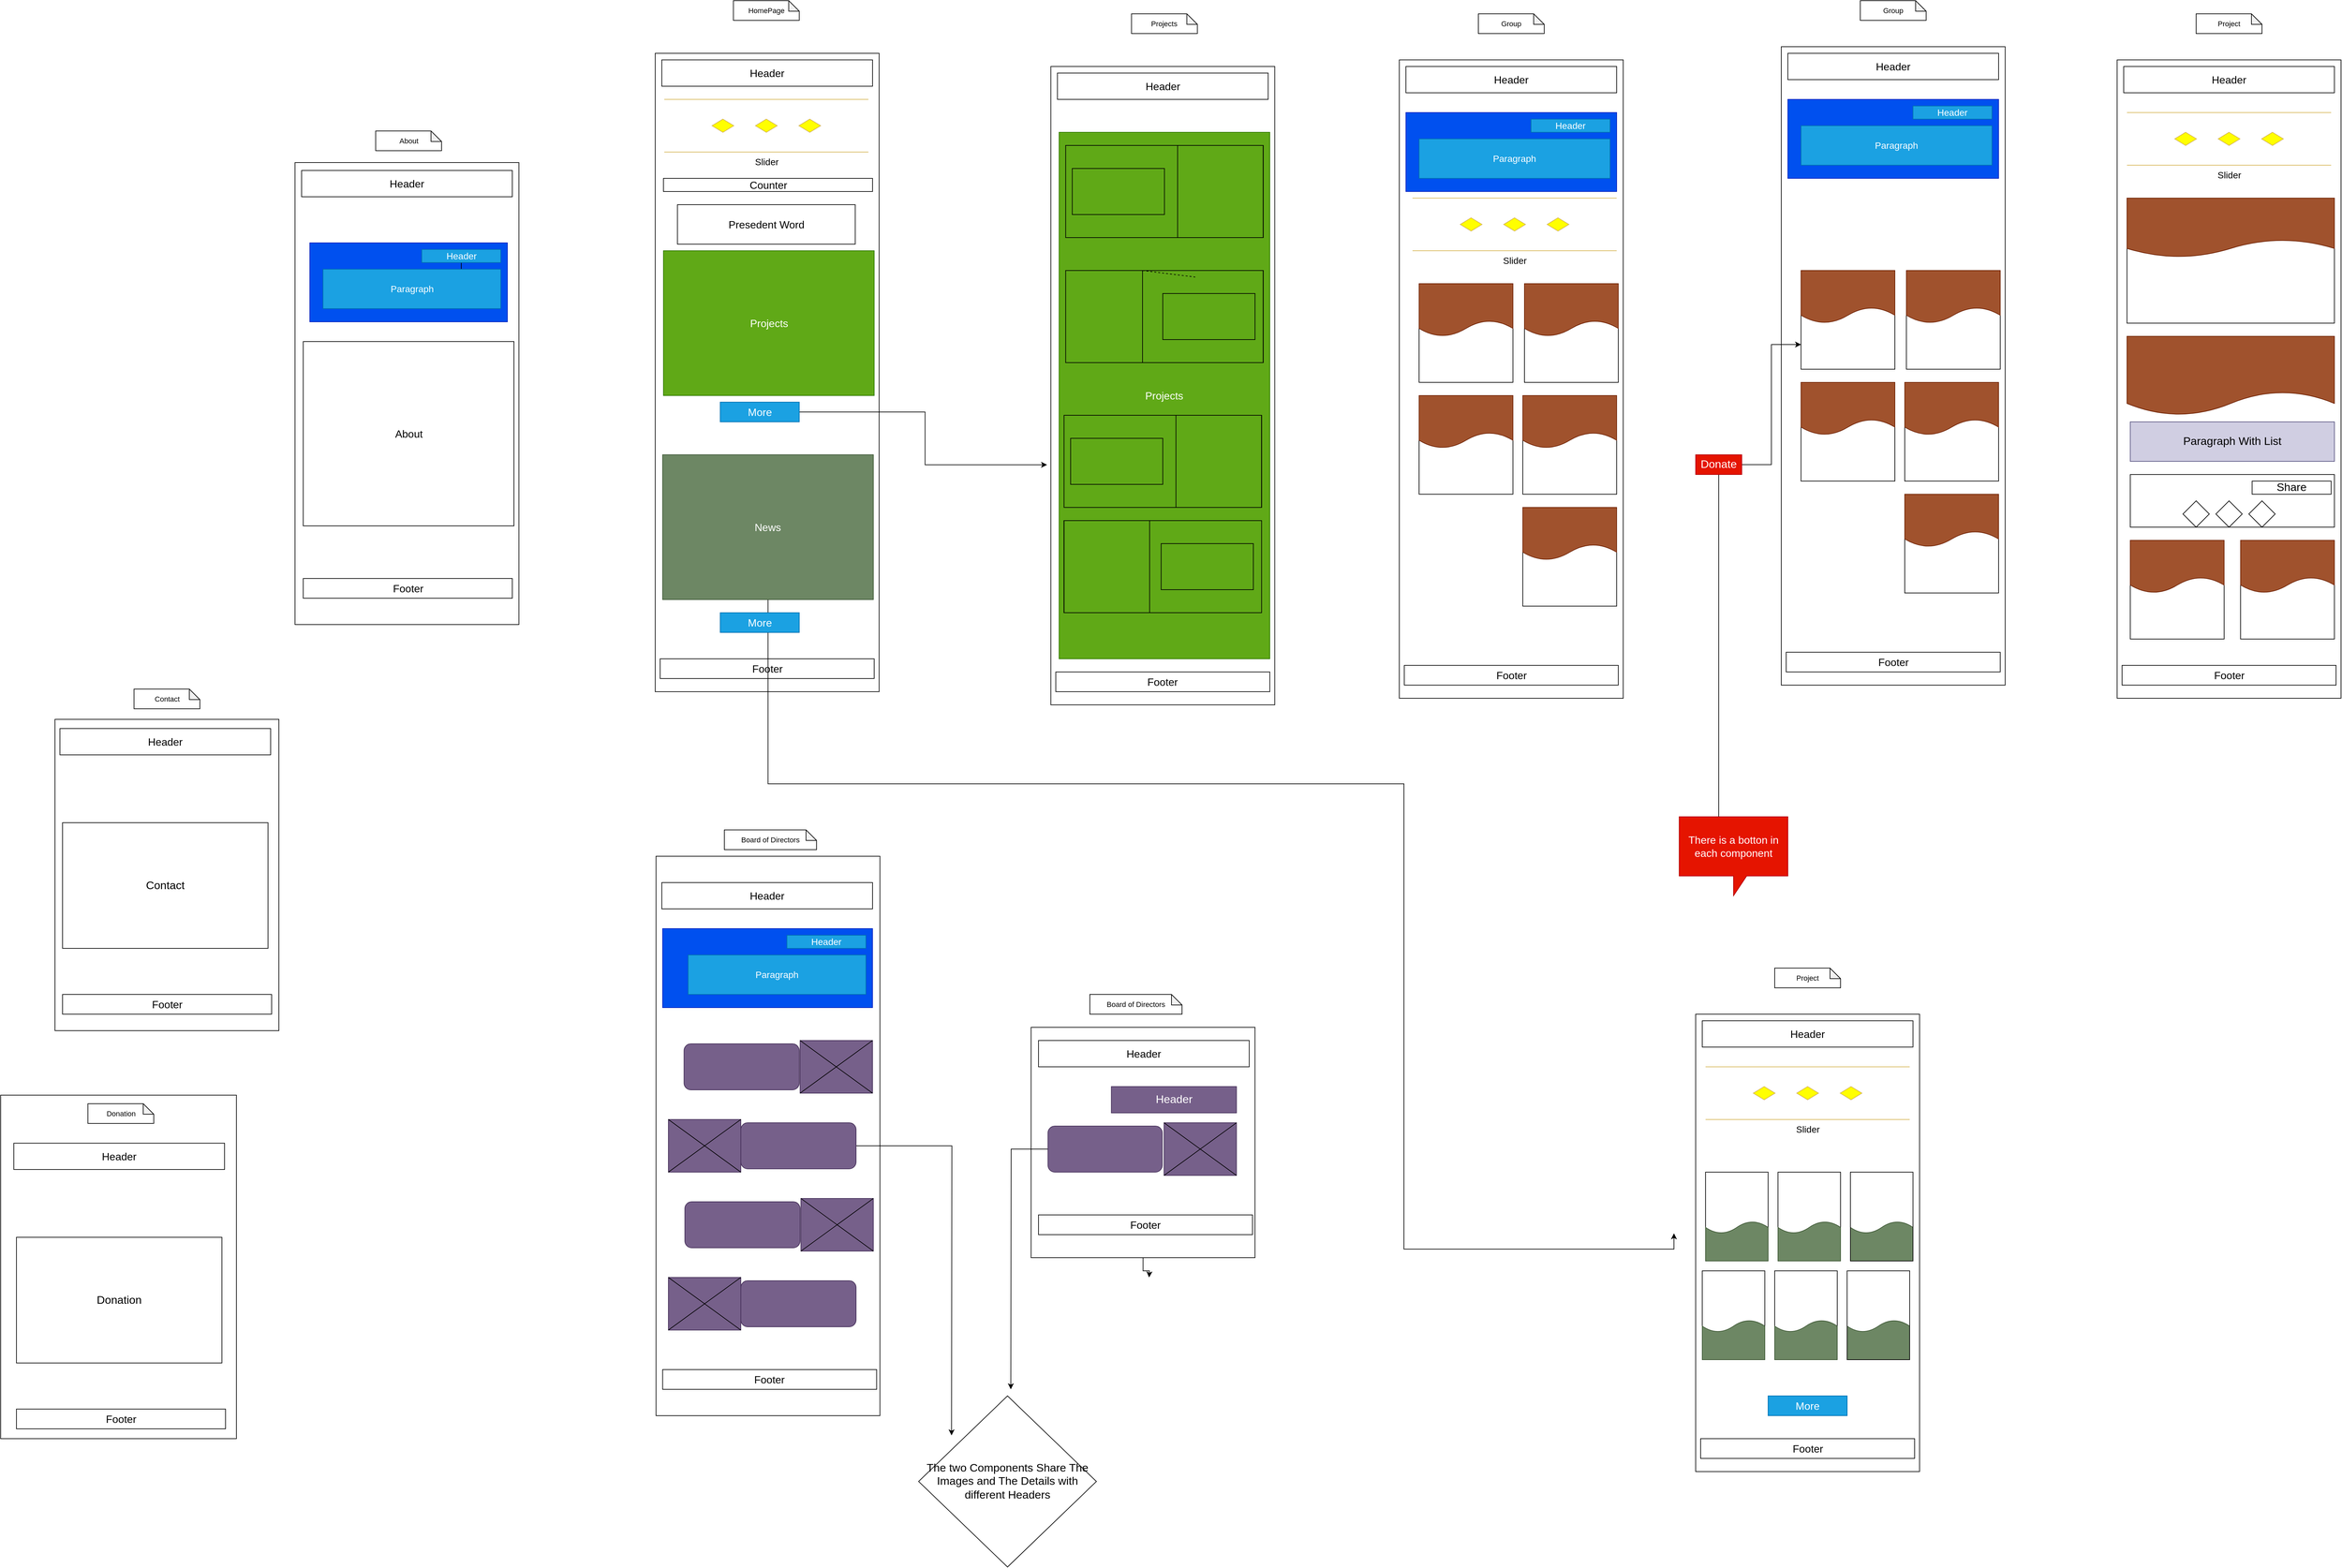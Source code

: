 <mxfile version="20.2.2" type="github">
  <diagram id="3tNO3jkayJGjovwc4Qjn" name="Page-1">
    <mxGraphModel dx="3930" dy="2700" grid="0" gridSize="10" guides="1" tooltips="1" connect="1" arrows="1" fold="1" page="1" pageScale="1" pageWidth="3300" pageHeight="4681" background="none" math="0" shadow="0">
      <root>
        <mxCell id="0" />
        <mxCell id="1" parent="0" />
        <mxCell id="f2MKxU73Fepq0yuGilzE-7" value="" style="rounded=0;whiteSpace=wrap;html=1;fontSize=16;fillColor=none;" vertex="1" parent="1">
          <mxGeometry x="2060" y="460" width="340" height="970" as="geometry" />
        </mxCell>
        <mxCell id="f2MKxU73Fepq0yuGilzE-9" value="Header" style="rounded=0;whiteSpace=wrap;html=1;fontSize=16;fillColor=none;" vertex="1" parent="1">
          <mxGeometry x="2070" y="470" width="320" height="40" as="geometry" />
        </mxCell>
        <mxCell id="f2MKxU73Fepq0yuGilzE-10" value="Footer" style="rounded=0;whiteSpace=wrap;html=1;fontSize=16;fillColor=none;" vertex="1" parent="1">
          <mxGeometry x="2067.5" y="1380" width="325" height="30" as="geometry" />
        </mxCell>
        <mxCell id="f2MKxU73Fepq0yuGilzE-35" value="Counter" style="rounded=0;whiteSpace=wrap;html=1;fontSize=16;fillColor=none;" vertex="1" parent="1">
          <mxGeometry x="2072.5" y="650" width="317.5" height="20" as="geometry" />
        </mxCell>
        <mxCell id="f2MKxU73Fepq0yuGilzE-37" value="Presedent Word" style="rounded=0;whiteSpace=wrap;html=1;fontSize=16;fillColor=none;" vertex="1" parent="1">
          <mxGeometry x="2093.75" y="690" width="270" height="60" as="geometry" />
        </mxCell>
        <mxCell id="f2MKxU73Fepq0yuGilzE-38" value="Projects" style="rounded=0;whiteSpace=wrap;html=1;fontSize=16;fillColor=#60a917;fontColor=#ffffff;strokeColor=#2D7600;" vertex="1" parent="1">
          <mxGeometry x="2072.5" y="760" width="320" height="220" as="geometry" />
        </mxCell>
        <mxCell id="f2MKxU73Fepq0yuGilzE-330" style="edgeStyle=orthogonalEdgeStyle;rounded=0;orthogonalLoop=1;jettySize=auto;html=1;fontSize=17;" edge="1" parent="1" source="f2MKxU73Fepq0yuGilzE-39">
          <mxGeometry relative="1" as="geometry">
            <mxPoint x="3607" y="2253" as="targetPoint" />
            <Array as="points">
              <mxPoint x="2231" y="1570" />
              <mxPoint x="3197" y="1570" />
              <mxPoint x="3197" y="2277" />
            </Array>
          </mxGeometry>
        </mxCell>
        <mxCell id="f2MKxU73Fepq0yuGilzE-39" value="News" style="rounded=0;whiteSpace=wrap;html=1;fontSize=16;fillColor=#6d8764;fontColor=#ffffff;strokeColor=#3A5431;" vertex="1" parent="1">
          <mxGeometry x="2071.25" y="1070" width="320" height="220" as="geometry" />
        </mxCell>
        <mxCell id="f2MKxU73Fepq0yuGilzE-42" value="HomePage" style="shape=note;whiteSpace=wrap;html=1;backgroundOutline=1;darkOpacity=0.05;fontSize=11;fillColor=none;size=16;" vertex="1" parent="1">
          <mxGeometry x="2178.75" y="380" width="100" height="30" as="geometry" />
        </mxCell>
        <mxCell id="f2MKxU73Fepq0yuGilzE-328" style="edgeStyle=orthogonalEdgeStyle;rounded=0;orthogonalLoop=1;jettySize=auto;html=1;entryX=-0.017;entryY=0.624;entryDx=0;entryDy=0;entryPerimeter=0;fontSize=17;" edge="1" parent="1" source="f2MKxU73Fepq0yuGilzE-44" target="f2MKxU73Fepq0yuGilzE-54">
          <mxGeometry relative="1" as="geometry" />
        </mxCell>
        <mxCell id="f2MKxU73Fepq0yuGilzE-44" value="More" style="rounded=0;whiteSpace=wrap;html=1;fontSize=16;fillColor=#1ba1e2;fontColor=#ffffff;strokeColor=#006EAF;" vertex="1" parent="1">
          <mxGeometry x="2158.75" y="990" width="120" height="30" as="geometry" />
        </mxCell>
        <mxCell id="f2MKxU73Fepq0yuGilzE-45" value="More" style="rounded=0;whiteSpace=wrap;html=1;fontSize=16;fillColor=#1ba1e2;fontColor=#ffffff;strokeColor=#006EAF;" vertex="1" parent="1">
          <mxGeometry x="2158.75" y="1310" width="120" height="30" as="geometry" />
        </mxCell>
        <mxCell id="f2MKxU73Fepq0yuGilzE-54" value="" style="rounded=0;whiteSpace=wrap;html=1;fontSize=16;fillColor=none;" vertex="1" parent="1">
          <mxGeometry x="2660.8" y="480" width="340" height="970" as="geometry" />
        </mxCell>
        <mxCell id="f2MKxU73Fepq0yuGilzE-55" value="Header" style="rounded=0;whiteSpace=wrap;html=1;fontSize=16;fillColor=none;" vertex="1" parent="1">
          <mxGeometry x="2670.8" y="490" width="320" height="40" as="geometry" />
        </mxCell>
        <mxCell id="f2MKxU73Fepq0yuGilzE-56" value="Footer" style="rounded=0;whiteSpace=wrap;html=1;fontSize=16;fillColor=none;" vertex="1" parent="1">
          <mxGeometry x="2668.3" y="1400" width="325" height="30" as="geometry" />
        </mxCell>
        <mxCell id="f2MKxU73Fepq0yuGilzE-60" value="Projects" style="rounded=0;whiteSpace=wrap;html=1;fontSize=16;fillColor=#60a917;fontColor=#ffffff;strokeColor=#2D7600;" vertex="1" parent="1">
          <mxGeometry x="2673.3" y="580" width="320" height="800" as="geometry" />
        </mxCell>
        <mxCell id="f2MKxU73Fepq0yuGilzE-71" value="Header" style="rounded=0;whiteSpace=wrap;html=1;fontSize=16;fillColor=none;" vertex="1" parent="1">
          <mxGeometry x="1523" y="638" width="320" height="40" as="geometry" />
        </mxCell>
        <mxCell id="f2MKxU73Fepq0yuGilzE-72" value="Footer" style="rounded=0;whiteSpace=wrap;html=1;fontSize=16;fillColor=none;" vertex="1" parent="1">
          <mxGeometry x="1525.5" y="1258" width="317.5" height="30" as="geometry" />
        </mxCell>
        <mxCell id="f2MKxU73Fepq0yuGilzE-73" value="About" style="rounded=0;whiteSpace=wrap;html=1;fontSize=16;fillColor=none;" vertex="1" parent="1">
          <mxGeometry x="1525.5" y="898" width="320" height="280" as="geometry" />
        </mxCell>
        <mxCell id="f2MKxU73Fepq0yuGilzE-74" value="Projects" style="shape=note;whiteSpace=wrap;html=1;backgroundOutline=1;darkOpacity=0.05;fontSize=11;fillColor=none;size=16;" vertex="1" parent="1">
          <mxGeometry x="2783.3" y="400" width="100" height="30" as="geometry" />
        </mxCell>
        <mxCell id="f2MKxU73Fepq0yuGilzE-75" value="About" style="shape=note;whiteSpace=wrap;html=1;backgroundOutline=1;darkOpacity=0.05;fontSize=11;fillColor=none;size=16;" vertex="1" parent="1">
          <mxGeometry x="1635.5" y="578" width="100" height="30" as="geometry" />
        </mxCell>
        <mxCell id="f2MKxU73Fepq0yuGilzE-76" value="" style="rounded=0;whiteSpace=wrap;html=1;fontSize=16;fillColor=none;" vertex="1" parent="1">
          <mxGeometry x="1513" y="626" width="340" height="702" as="geometry" />
        </mxCell>
        <mxCell id="f2MKxU73Fepq0yuGilzE-77" value="" style="rounded=0;whiteSpace=wrap;html=1;fontSize=16;fillColor=#0050ef;strokeColor=#001DBC;fontColor=#ffffff;" vertex="1" parent="1">
          <mxGeometry x="1535.5" y="748" width="300" height="120" as="geometry" />
        </mxCell>
        <mxCell id="f2MKxU73Fepq0yuGilzE-83" value="" style="edgeStyle=orthogonalEdgeStyle;rounded=0;orthogonalLoop=1;jettySize=auto;html=1;fontSize=14;" edge="1" parent="1" source="f2MKxU73Fepq0yuGilzE-78" target="f2MKxU73Fepq0yuGilzE-79">
          <mxGeometry relative="1" as="geometry" />
        </mxCell>
        <mxCell id="f2MKxU73Fepq0yuGilzE-78" value="Header" style="rounded=0;whiteSpace=wrap;html=1;fontSize=14;fillColor=#1ba1e2;fontColor=#ffffff;strokeColor=#006EAF;" vertex="1" parent="1">
          <mxGeometry x="1705.5" y="758" width="120" height="20" as="geometry" />
        </mxCell>
        <mxCell id="f2MKxU73Fepq0yuGilzE-79" value="Paragraph" style="rounded=0;whiteSpace=wrap;html=1;fontSize=14;fillColor=#1ba1e2;fontColor=#ffffff;strokeColor=#006EAF;" vertex="1" parent="1">
          <mxGeometry x="1555.5" y="788" width="270" height="60" as="geometry" />
        </mxCell>
        <mxCell id="f2MKxU73Fepq0yuGilzE-84" value="" style="rounded=0;whiteSpace=wrap;html=1;fontSize=16;fillColor=#0050ef;strokeColor=#001DBC;fontColor=#ffffff;" vertex="1" parent="1">
          <mxGeometry x="2071.25" y="1790" width="318.75" height="120" as="geometry" />
        </mxCell>
        <mxCell id="f2MKxU73Fepq0yuGilzE-85" value="Header" style="rounded=0;whiteSpace=wrap;html=1;fontSize=14;fillColor=#1ba1e2;fontColor=#ffffff;strokeColor=#006EAF;" vertex="1" parent="1">
          <mxGeometry x="2260" y="1800" width="120" height="20" as="geometry" />
        </mxCell>
        <mxCell id="f2MKxU73Fepq0yuGilzE-86" value="Paragraph" style="rounded=0;whiteSpace=wrap;html=1;fontSize=14;fillColor=#1ba1e2;fontColor=#ffffff;strokeColor=#006EAF;" vertex="1" parent="1">
          <mxGeometry x="2110" y="1830" width="270" height="60" as="geometry" />
        </mxCell>
        <mxCell id="f2MKxU73Fepq0yuGilzE-87" value="" style="rounded=0;whiteSpace=wrap;html=1;fontSize=14;fillColor=none;" vertex="1" parent="1">
          <mxGeometry x="2683.3" y="600" width="300" height="140" as="geometry" />
        </mxCell>
        <mxCell id="f2MKxU73Fepq0yuGilzE-88" value="" style="rounded=0;whiteSpace=wrap;html=1;fontSize=14;fillColor=none;" vertex="1" parent="1">
          <mxGeometry x="2853.3" y="600" width="130" height="140" as="geometry" />
        </mxCell>
        <mxCell id="f2MKxU73Fepq0yuGilzE-89" value="" style="rounded=0;whiteSpace=wrap;html=1;fontSize=14;fillColor=none;" vertex="1" parent="1">
          <mxGeometry x="2693.3" y="635" width="140" height="70" as="geometry" />
        </mxCell>
        <mxCell id="f2MKxU73Fepq0yuGilzE-90" value="" style="rounded=0;whiteSpace=wrap;html=1;fontSize=14;fillColor=none;" vertex="1" parent="1">
          <mxGeometry x="2683.3" y="790" width="300" height="140" as="geometry" />
        </mxCell>
        <mxCell id="f2MKxU73Fepq0yuGilzE-91" value="" style="rounded=0;whiteSpace=wrap;html=1;fontSize=14;fillColor=none;" vertex="1" parent="1">
          <mxGeometry x="2800" y="790" width="183.3" height="140" as="geometry" />
        </mxCell>
        <mxCell id="f2MKxU73Fepq0yuGilzE-92" value="" style="rounded=0;whiteSpace=wrap;html=1;fontSize=14;fillColor=none;" vertex="1" parent="1">
          <mxGeometry x="2830.8" y="825" width="140" height="70" as="geometry" />
        </mxCell>
        <mxCell id="f2MKxU73Fepq0yuGilzE-96" value="" style="rounded=0;whiteSpace=wrap;html=1;fontSize=14;fillColor=none;" vertex="1" parent="1">
          <mxGeometry x="2680.8" y="1010" width="300" height="140" as="geometry" />
        </mxCell>
        <mxCell id="f2MKxU73Fepq0yuGilzE-97" value="" style="rounded=0;whiteSpace=wrap;html=1;fontSize=14;fillColor=none;" vertex="1" parent="1">
          <mxGeometry x="2850.8" y="1010" width="130" height="140" as="geometry" />
        </mxCell>
        <mxCell id="f2MKxU73Fepq0yuGilzE-98" value="" style="rounded=0;whiteSpace=wrap;html=1;fontSize=14;fillColor=none;" vertex="1" parent="1">
          <mxGeometry x="2690.8" y="1045" width="140" height="70" as="geometry" />
        </mxCell>
        <mxCell id="f2MKxU73Fepq0yuGilzE-99" value="" style="rounded=0;whiteSpace=wrap;html=1;fontSize=14;fillColor=none;" vertex="1" parent="1">
          <mxGeometry x="2680.8" y="1170" width="300" height="140" as="geometry" />
        </mxCell>
        <mxCell id="f2MKxU73Fepq0yuGilzE-100" value="" style="rounded=0;whiteSpace=wrap;html=1;fontSize=14;fillColor=none;" vertex="1" parent="1">
          <mxGeometry x="2828.3" y="1205" width="140" height="70" as="geometry" />
        </mxCell>
        <mxCell id="f2MKxU73Fepq0yuGilzE-101" value="" style="rounded=0;whiteSpace=wrap;html=1;fontSize=14;fillColor=none;" vertex="1" parent="1">
          <mxGeometry x="2680.8" y="1170" width="130" height="140" as="geometry" />
        </mxCell>
        <mxCell id="f2MKxU73Fepq0yuGilzE-102" value="" style="rounded=0;whiteSpace=wrap;html=1;fontSize=16;fillColor=none;" vertex="1" parent="1">
          <mxGeometry x="3190" y="470" width="340" height="970" as="geometry" />
        </mxCell>
        <mxCell id="f2MKxU73Fepq0yuGilzE-103" value="Header" style="rounded=0;whiteSpace=wrap;html=1;fontSize=16;fillColor=none;" vertex="1" parent="1">
          <mxGeometry x="3200" y="480" width="320" height="40" as="geometry" />
        </mxCell>
        <mxCell id="f2MKxU73Fepq0yuGilzE-104" value="Footer" style="rounded=0;whiteSpace=wrap;html=1;fontSize=16;fillColor=none;" vertex="1" parent="1">
          <mxGeometry x="3197.5" y="1390" width="325" height="30" as="geometry" />
        </mxCell>
        <mxCell id="f2MKxU73Fepq0yuGilzE-105" value="Group" style="shape=note;whiteSpace=wrap;html=1;backgroundOutline=1;darkOpacity=0.05;fontSize=11;fillColor=none;size=16;" vertex="1" parent="1">
          <mxGeometry x="3310" y="400" width="100" height="30" as="geometry" />
        </mxCell>
        <mxCell id="f2MKxU73Fepq0yuGilzE-106" value="" style="rounded=0;whiteSpace=wrap;html=1;fontSize=16;fillColor=#0050ef;strokeColor=#001DBC;fontColor=#ffffff;" vertex="1" parent="1">
          <mxGeometry x="3200" y="550" width="320" height="120" as="geometry" />
        </mxCell>
        <mxCell id="f2MKxU73Fepq0yuGilzE-107" value="Header" style="rounded=0;whiteSpace=wrap;html=1;fontSize=14;fillColor=#1ba1e2;fontColor=#ffffff;strokeColor=#006EAF;" vertex="1" parent="1">
          <mxGeometry x="3390" y="560" width="120" height="20" as="geometry" />
        </mxCell>
        <mxCell id="f2MKxU73Fepq0yuGilzE-108" value="Paragraph" style="rounded=0;whiteSpace=wrap;html=1;fontSize=14;fillColor=#1ba1e2;fontColor=#ffffff;strokeColor=#006EAF;" vertex="1" parent="1">
          <mxGeometry x="3220" y="590" width="290" height="60" as="geometry" />
        </mxCell>
        <mxCell id="f2MKxU73Fepq0yuGilzE-114" value="" style="endArrow=none;dashed=1;html=1;rounded=0;fontSize=14;exitX=0;exitY=0;exitDx=0;exitDy=0;" edge="1" parent="1" source="f2MKxU73Fepq0yuGilzE-91">
          <mxGeometry width="50" height="50" relative="1" as="geometry">
            <mxPoint x="2830" y="850" as="sourcePoint" />
            <mxPoint x="2880" y="800" as="targetPoint" />
          </mxGeometry>
        </mxCell>
        <mxCell id="f2MKxU73Fepq0yuGilzE-117" value="" style="rounded=0;whiteSpace=wrap;html=1;fontSize=14;" vertex="1" parent="1">
          <mxGeometry x="3380" y="810" width="142.5" height="150" as="geometry" />
        </mxCell>
        <mxCell id="f2MKxU73Fepq0yuGilzE-118" value="" style="shape=document;whiteSpace=wrap;html=1;boundedLbl=1;fontSize=14;fillColor=#a0522d;strokeColor=#6D1F00;fontColor=#ffffff;" vertex="1" parent="1">
          <mxGeometry x="3380" y="810" width="142.5" height="80" as="geometry" />
        </mxCell>
        <mxCell id="f2MKxU73Fepq0yuGilzE-119" value="Slider" style="verticalLabelPosition=bottom;verticalAlign=top;html=1;shape=mxgraph.flowchart.parallel_mode;pointerEvents=1;fontSize=14;fillColor=default;gradientColor=#ffd966;strokeColor=#d6b656;" vertex="1" parent="1">
          <mxGeometry x="3210" y="680" width="310" height="80" as="geometry" />
        </mxCell>
        <mxCell id="f2MKxU73Fepq0yuGilzE-120" value="Slider" style="verticalLabelPosition=bottom;verticalAlign=top;html=1;shape=mxgraph.flowchart.parallel_mode;pointerEvents=1;fontSize=14;fillColor=default;gradientColor=#ffd966;strokeColor=#d6b656;" vertex="1" parent="1">
          <mxGeometry x="2073.75" y="530" width="310" height="80" as="geometry" />
        </mxCell>
        <mxCell id="f2MKxU73Fepq0yuGilzE-124" value="" style="rounded=0;whiteSpace=wrap;html=1;fontSize=14;" vertex="1" parent="1">
          <mxGeometry x="3220" y="810" width="142.5" height="150" as="geometry" />
        </mxCell>
        <mxCell id="f2MKxU73Fepq0yuGilzE-125" value="" style="shape=document;whiteSpace=wrap;html=1;boundedLbl=1;fontSize=14;fillColor=#a0522d;strokeColor=#6D1F00;fontColor=#ffffff;" vertex="1" parent="1">
          <mxGeometry x="3220" y="810" width="142.5" height="80" as="geometry" />
        </mxCell>
        <mxCell id="f2MKxU73Fepq0yuGilzE-126" value="" style="rounded=0;whiteSpace=wrap;html=1;fontSize=14;" vertex="1" parent="1">
          <mxGeometry x="3377.5" y="980" width="142.5" height="150" as="geometry" />
        </mxCell>
        <mxCell id="f2MKxU73Fepq0yuGilzE-127" value="" style="shape=document;whiteSpace=wrap;html=1;boundedLbl=1;fontSize=14;fillColor=#a0522d;strokeColor=#6D1F00;fontColor=#ffffff;" vertex="1" parent="1">
          <mxGeometry x="3377.5" y="980" width="142.5" height="80" as="geometry" />
        </mxCell>
        <mxCell id="f2MKxU73Fepq0yuGilzE-128" value="" style="rounded=0;whiteSpace=wrap;html=1;fontSize=14;" vertex="1" parent="1">
          <mxGeometry x="3220" y="980" width="142.5" height="150" as="geometry" />
        </mxCell>
        <mxCell id="f2MKxU73Fepq0yuGilzE-129" value="" style="shape=document;whiteSpace=wrap;html=1;boundedLbl=1;fontSize=14;fillColor=#a0522d;strokeColor=#6D1F00;fontColor=#ffffff;" vertex="1" parent="1">
          <mxGeometry x="3220" y="980" width="142.5" height="80" as="geometry" />
        </mxCell>
        <mxCell id="f2MKxU73Fepq0yuGilzE-131" value="" style="rounded=0;whiteSpace=wrap;html=1;fontSize=14;" vertex="1" parent="1">
          <mxGeometry x="3377.5" y="1150" width="142.5" height="150" as="geometry" />
        </mxCell>
        <mxCell id="f2MKxU73Fepq0yuGilzE-132" value="" style="shape=document;whiteSpace=wrap;html=1;boundedLbl=1;fontSize=14;fillColor=#a0522d;strokeColor=#6D1F00;fontColor=#ffffff;" vertex="1" parent="1">
          <mxGeometry x="3377.5" y="1150" width="142.5" height="80" as="geometry" />
        </mxCell>
        <mxCell id="f2MKxU73Fepq0yuGilzE-151" value="" style="rounded=0;whiteSpace=wrap;html=1;fontSize=16;fillColor=none;" vertex="1" parent="1">
          <mxGeometry x="4280" y="470" width="340" height="970" as="geometry" />
        </mxCell>
        <mxCell id="f2MKxU73Fepq0yuGilzE-152" value="Header" style="rounded=0;whiteSpace=wrap;html=1;fontSize=16;fillColor=none;" vertex="1" parent="1">
          <mxGeometry x="4290" y="480" width="320" height="40" as="geometry" />
        </mxCell>
        <mxCell id="f2MKxU73Fepq0yuGilzE-153" value="Footer" style="rounded=0;whiteSpace=wrap;html=1;fontSize=16;fillColor=none;" vertex="1" parent="1">
          <mxGeometry x="4287.5" y="1390" width="325" height="30" as="geometry" />
        </mxCell>
        <mxCell id="f2MKxU73Fepq0yuGilzE-154" value="Project" style="shape=note;whiteSpace=wrap;html=1;backgroundOutline=1;darkOpacity=0.05;fontSize=11;fillColor=none;size=16;" vertex="1" parent="1">
          <mxGeometry x="4400" y="400" width="100" height="30" as="geometry" />
        </mxCell>
        <mxCell id="f2MKxU73Fepq0yuGilzE-158" value="" style="rounded=0;whiteSpace=wrap;html=1;fontSize=14;" vertex="1" parent="1">
          <mxGeometry x="4295" y="680" width="315" height="190" as="geometry" />
        </mxCell>
        <mxCell id="f2MKxU73Fepq0yuGilzE-159" value="" style="shape=document;whiteSpace=wrap;html=1;boundedLbl=1;fontSize=14;fillColor=#a0522d;strokeColor=#6D1F00;fontColor=#ffffff;" vertex="1" parent="1">
          <mxGeometry x="4295" y="680" width="315" height="90" as="geometry" />
        </mxCell>
        <mxCell id="f2MKxU73Fepq0yuGilzE-160" value="Slider" style="verticalLabelPosition=bottom;verticalAlign=top;html=1;shape=mxgraph.flowchart.parallel_mode;pointerEvents=1;fontSize=14;fillColor=default;gradientColor=#ffd966;strokeColor=#d6b656;" vertex="1" parent="1">
          <mxGeometry x="4295" y="550" width="310" height="80" as="geometry" />
        </mxCell>
        <mxCell id="f2MKxU73Fepq0yuGilzE-169" value="" style="shape=document;whiteSpace=wrap;html=1;boundedLbl=1;fontSize=14;fillColor=#a0522d;strokeColor=#6D1F00;fontColor=#ffffff;" vertex="1" parent="1">
          <mxGeometry x="4295" y="890" width="315" height="120" as="geometry" />
        </mxCell>
        <mxCell id="f2MKxU73Fepq0yuGilzE-170" value="Paragraph With List" style="rounded=0;whiteSpace=wrap;html=1;fontSize=17;fillColor=#d0cee2;strokeColor=#56517e;" vertex="1" parent="1">
          <mxGeometry x="4300" y="1020" width="310" height="60" as="geometry" />
        </mxCell>
        <mxCell id="f2MKxU73Fepq0yuGilzE-171" value="" style="rounded=0;whiteSpace=wrap;html=1;fontSize=17;fillColor=none;" vertex="1" parent="1">
          <mxGeometry x="4300" y="1100" width="310" height="80" as="geometry" />
        </mxCell>
        <mxCell id="f2MKxU73Fepq0yuGilzE-172" value="Share" style="rounded=0;whiteSpace=wrap;html=1;fontSize=17;fillColor=none;" vertex="1" parent="1">
          <mxGeometry x="4485" y="1110" width="120" height="20" as="geometry" />
        </mxCell>
        <mxCell id="f2MKxU73Fepq0yuGilzE-173" value="" style="rhombus;whiteSpace=wrap;html=1;fontSize=17;fillColor=none;" vertex="1" parent="1">
          <mxGeometry x="4480" y="1140" width="40" height="40" as="geometry" />
        </mxCell>
        <mxCell id="f2MKxU73Fepq0yuGilzE-174" value="" style="rhombus;whiteSpace=wrap;html=1;fontSize=17;fillColor=none;" vertex="1" parent="1">
          <mxGeometry x="4430" y="1140" width="40" height="40" as="geometry" />
        </mxCell>
        <mxCell id="f2MKxU73Fepq0yuGilzE-175" value="" style="rhombus;whiteSpace=wrap;html=1;fontSize=17;fillColor=none;" vertex="1" parent="1">
          <mxGeometry x="4380" y="1140" width="40" height="40" as="geometry" />
        </mxCell>
        <mxCell id="f2MKxU73Fepq0yuGilzE-181" value="" style="rounded=0;whiteSpace=wrap;html=1;fontSize=14;" vertex="1" parent="1">
          <mxGeometry x="4467.5" y="1200" width="142.5" height="150" as="geometry" />
        </mxCell>
        <mxCell id="f2MKxU73Fepq0yuGilzE-182" value="" style="shape=document;whiteSpace=wrap;html=1;boundedLbl=1;fontSize=14;fillColor=#a0522d;strokeColor=#6D1F00;fontColor=#ffffff;" vertex="1" parent="1">
          <mxGeometry x="4467.5" y="1200" width="142.5" height="80" as="geometry" />
        </mxCell>
        <mxCell id="f2MKxU73Fepq0yuGilzE-183" value="" style="rounded=0;whiteSpace=wrap;html=1;fontSize=14;" vertex="1" parent="1">
          <mxGeometry x="4300" y="1200" width="142.5" height="150" as="geometry" />
        </mxCell>
        <mxCell id="f2MKxU73Fepq0yuGilzE-184" value="" style="shape=document;whiteSpace=wrap;html=1;boundedLbl=1;fontSize=14;fillColor=#a0522d;strokeColor=#6D1F00;fontColor=#ffffff;" vertex="1" parent="1">
          <mxGeometry x="4300" y="1200" width="142.5" height="80" as="geometry" />
        </mxCell>
        <mxCell id="f2MKxU73Fepq0yuGilzE-185" value="" style="rounded=0;whiteSpace=wrap;html=1;fontSize=16;fillColor=none;" vertex="1" parent="1">
          <mxGeometry x="3770" y="450" width="340" height="970" as="geometry" />
        </mxCell>
        <mxCell id="f2MKxU73Fepq0yuGilzE-186" value="Header" style="rounded=0;whiteSpace=wrap;html=1;fontSize=16;fillColor=none;" vertex="1" parent="1">
          <mxGeometry x="3780" y="460" width="320" height="40" as="geometry" />
        </mxCell>
        <mxCell id="f2MKxU73Fepq0yuGilzE-187" value="Footer" style="rounded=0;whiteSpace=wrap;html=1;fontSize=16;fillColor=none;" vertex="1" parent="1">
          <mxGeometry x="3777.5" y="1370" width="325" height="30" as="geometry" />
        </mxCell>
        <mxCell id="f2MKxU73Fepq0yuGilzE-188" value="Group" style="shape=note;whiteSpace=wrap;html=1;backgroundOutline=1;darkOpacity=0.05;fontSize=11;fillColor=none;size=16;" vertex="1" parent="1">
          <mxGeometry x="3890" y="380" width="100" height="30" as="geometry" />
        </mxCell>
        <mxCell id="f2MKxU73Fepq0yuGilzE-189" value="" style="rounded=0;whiteSpace=wrap;html=1;fontSize=16;fillColor=#0050ef;strokeColor=#001DBC;fontColor=#ffffff;" vertex="1" parent="1">
          <mxGeometry x="3780" y="530" width="320" height="120" as="geometry" />
        </mxCell>
        <mxCell id="f2MKxU73Fepq0yuGilzE-190" value="Header" style="rounded=0;whiteSpace=wrap;html=1;fontSize=14;fillColor=#1ba1e2;fontColor=#ffffff;strokeColor=#006EAF;" vertex="1" parent="1">
          <mxGeometry x="3970" y="540" width="120" height="20" as="geometry" />
        </mxCell>
        <mxCell id="f2MKxU73Fepq0yuGilzE-191" value="Paragraph" style="rounded=0;whiteSpace=wrap;html=1;fontSize=14;fillColor=#1ba1e2;fontColor=#ffffff;strokeColor=#006EAF;" vertex="1" parent="1">
          <mxGeometry x="3800" y="570" width="290" height="60" as="geometry" />
        </mxCell>
        <mxCell id="f2MKxU73Fepq0yuGilzE-192" value="" style="rounded=0;whiteSpace=wrap;html=1;fontSize=14;" vertex="1" parent="1">
          <mxGeometry x="3960" y="790" width="142.5" height="150" as="geometry" />
        </mxCell>
        <mxCell id="f2MKxU73Fepq0yuGilzE-193" value="" style="shape=document;whiteSpace=wrap;html=1;boundedLbl=1;fontSize=14;fillColor=#a0522d;strokeColor=#6D1F00;fontColor=#ffffff;" vertex="1" parent="1">
          <mxGeometry x="3960" y="790" width="142.5" height="80" as="geometry" />
        </mxCell>
        <mxCell id="f2MKxU73Fepq0yuGilzE-195" value="" style="rounded=0;whiteSpace=wrap;html=1;fontSize=14;" vertex="1" parent="1">
          <mxGeometry x="3800" y="790" width="142.5" height="150" as="geometry" />
        </mxCell>
        <mxCell id="f2MKxU73Fepq0yuGilzE-196" value="" style="shape=document;whiteSpace=wrap;html=1;boundedLbl=1;fontSize=14;fillColor=#a0522d;strokeColor=#6D1F00;fontColor=#ffffff;" vertex="1" parent="1">
          <mxGeometry x="3800" y="790" width="142.5" height="80" as="geometry" />
        </mxCell>
        <mxCell id="f2MKxU73Fepq0yuGilzE-197" value="" style="rounded=0;whiteSpace=wrap;html=1;fontSize=14;" vertex="1" parent="1">
          <mxGeometry x="3957.5" y="960" width="142.5" height="150" as="geometry" />
        </mxCell>
        <mxCell id="f2MKxU73Fepq0yuGilzE-198" value="" style="shape=document;whiteSpace=wrap;html=1;boundedLbl=1;fontSize=14;fillColor=#a0522d;strokeColor=#6D1F00;fontColor=#ffffff;" vertex="1" parent="1">
          <mxGeometry x="3957.5" y="960" width="142.5" height="80" as="geometry" />
        </mxCell>
        <mxCell id="f2MKxU73Fepq0yuGilzE-199" value="" style="rounded=0;whiteSpace=wrap;html=1;fontSize=14;" vertex="1" parent="1">
          <mxGeometry x="3800" y="960" width="142.5" height="150" as="geometry" />
        </mxCell>
        <mxCell id="f2MKxU73Fepq0yuGilzE-200" value="" style="shape=document;whiteSpace=wrap;html=1;boundedLbl=1;fontSize=14;fillColor=#a0522d;strokeColor=#6D1F00;fontColor=#ffffff;" vertex="1" parent="1">
          <mxGeometry x="3800" y="960" width="142.5" height="80" as="geometry" />
        </mxCell>
        <mxCell id="f2MKxU73Fepq0yuGilzE-201" value="" style="rounded=0;whiteSpace=wrap;html=1;fontSize=14;" vertex="1" parent="1">
          <mxGeometry x="3957.5" y="1130" width="142.5" height="150" as="geometry" />
        </mxCell>
        <mxCell id="f2MKxU73Fepq0yuGilzE-202" value="" style="shape=document;whiteSpace=wrap;html=1;boundedLbl=1;fontSize=14;fillColor=#a0522d;strokeColor=#6D1F00;fontColor=#ffffff;" vertex="1" parent="1">
          <mxGeometry x="3957.5" y="1130" width="142.5" height="80" as="geometry" />
        </mxCell>
        <mxCell id="f2MKxU73Fepq0yuGilzE-213" style="edgeStyle=orthogonalEdgeStyle;rounded=0;orthogonalLoop=1;jettySize=auto;html=1;entryX=0;entryY=0.75;entryDx=0;entryDy=0;fontSize=17;" edge="1" parent="1" source="f2MKxU73Fepq0yuGilzE-212" target="f2MKxU73Fepq0yuGilzE-195">
          <mxGeometry relative="1" as="geometry" />
        </mxCell>
        <mxCell id="f2MKxU73Fepq0yuGilzE-214" style="edgeStyle=orthogonalEdgeStyle;rounded=0;orthogonalLoop=1;jettySize=auto;html=1;fontSize=17;" edge="1" parent="1" source="f2MKxU73Fepq0yuGilzE-212">
          <mxGeometry relative="1" as="geometry">
            <mxPoint x="3675" y="1650" as="targetPoint" />
          </mxGeometry>
        </mxCell>
        <mxCell id="f2MKxU73Fepq0yuGilzE-212" value="Donate" style="rounded=0;whiteSpace=wrap;html=1;fontSize=17;fillColor=#e51400;strokeColor=#B20000;fontColor=#ffffff;" vertex="1" parent="1">
          <mxGeometry x="3640" y="1070" width="70" height="30" as="geometry" />
        </mxCell>
        <mxCell id="f2MKxU73Fepq0yuGilzE-215" value="There is a botton in each component" style="shape=callout;whiteSpace=wrap;html=1;perimeter=calloutPerimeter;fontSize=16;fillColor=#e51400;fontColor=#ffffff;strokeColor=#B20000;" vertex="1" parent="1">
          <mxGeometry x="3615" y="1620" width="165" height="120" as="geometry" />
        </mxCell>
        <mxCell id="f2MKxU73Fepq0yuGilzE-217" value="Header" style="rounded=0;whiteSpace=wrap;html=1;fontSize=16;fillColor=none;" vertex="1" parent="1">
          <mxGeometry x="2070" y="1720" width="320" height="40" as="geometry" />
        </mxCell>
        <mxCell id="f2MKxU73Fepq0yuGilzE-219" value="&lt;span class=&quot;VIiyi&quot; lang=&quot;en&quot;&gt;&lt;span data-number-of-phrases=&quot;1&quot; data-phrase-index=&quot;0&quot; data-language-to-translate-into=&quot;ar&quot; data-language-for-alternatives=&quot;en&quot; class=&quot;JLqJ4b ChMk0b&quot;&gt;&lt;span class=&quot;Q4iAWc&quot;&gt;Board of Directors&lt;/span&gt;&lt;/span&gt;&lt;/span&gt;" style="shape=note;whiteSpace=wrap;html=1;backgroundOutline=1;darkOpacity=0.05;fontSize=11;fillColor=none;size=16;" vertex="1" parent="1">
          <mxGeometry x="2165" y="1640" width="140" height="30" as="geometry" />
        </mxCell>
        <mxCell id="f2MKxU73Fepq0yuGilzE-234" value="" style="rounded=0;whiteSpace=wrap;html=1;fontSize=16;fillColor=none;" vertex="1" parent="1">
          <mxGeometry x="2061.25" y="1680" width="340" height="850" as="geometry" />
        </mxCell>
        <mxCell id="f2MKxU73Fepq0yuGilzE-235" value="" style="rounded=0;whiteSpace=wrap;html=1;fontSize=17;fillColor=#76608a;fontColor=#ffffff;strokeColor=#432D57;" vertex="1" parent="1">
          <mxGeometry x="2280" y="1960" width="110" height="80" as="geometry" />
        </mxCell>
        <mxCell id="f2MKxU73Fepq0yuGilzE-236" value="" style="endArrow=none;html=1;rounded=0;fontSize=17;exitX=0;exitY=1;exitDx=0;exitDy=0;entryX=1;entryY=0;entryDx=0;entryDy=0;" edge="1" parent="1" source="f2MKxU73Fepq0yuGilzE-235" target="f2MKxU73Fepq0yuGilzE-235">
          <mxGeometry width="50" height="50" relative="1" as="geometry">
            <mxPoint x="2340" y="2020" as="sourcePoint" />
            <mxPoint x="2390" y="1970" as="targetPoint" />
          </mxGeometry>
        </mxCell>
        <mxCell id="f2MKxU73Fepq0yuGilzE-237" value="" style="endArrow=none;html=1;rounded=0;fontSize=17;exitX=1;exitY=1;exitDx=0;exitDy=0;entryX=0;entryY=0;entryDx=0;entryDy=0;" edge="1" parent="1" source="f2MKxU73Fepq0yuGilzE-235" target="f2MKxU73Fepq0yuGilzE-235">
          <mxGeometry width="50" height="50" relative="1" as="geometry">
            <mxPoint x="2350" y="2010" as="sourcePoint" />
            <mxPoint x="2310" y="1970" as="targetPoint" />
          </mxGeometry>
        </mxCell>
        <mxCell id="f2MKxU73Fepq0yuGilzE-238" value="" style="rounded=1;whiteSpace=wrap;html=1;fontSize=17;fillColor=#76608a;fontColor=#ffffff;strokeColor=#432D57;" vertex="1" parent="1">
          <mxGeometry x="2103.75" y="1965" width="175" height="70" as="geometry" />
        </mxCell>
        <mxCell id="f2MKxU73Fepq0yuGilzE-240" value="" style="rounded=0;whiteSpace=wrap;html=1;fontSize=17;fillColor=#76608a;fontColor=#ffffff;strokeColor=#432D57;" vertex="1" parent="1">
          <mxGeometry x="2080" y="2080" width="110" height="80" as="geometry" />
        </mxCell>
        <mxCell id="f2MKxU73Fepq0yuGilzE-241" value="" style="endArrow=none;html=1;rounded=0;fontSize=17;exitX=0;exitY=1;exitDx=0;exitDy=0;entryX=1;entryY=0;entryDx=0;entryDy=0;" edge="1" parent="1" source="f2MKxU73Fepq0yuGilzE-240" target="f2MKxU73Fepq0yuGilzE-240">
          <mxGeometry width="50" height="50" relative="1" as="geometry">
            <mxPoint x="2140" y="2140" as="sourcePoint" />
            <mxPoint x="2190" y="2090" as="targetPoint" />
          </mxGeometry>
        </mxCell>
        <mxCell id="f2MKxU73Fepq0yuGilzE-242" value="" style="endArrow=none;html=1;rounded=0;fontSize=17;exitX=1;exitY=1;exitDx=0;exitDy=0;entryX=0;entryY=0;entryDx=0;entryDy=0;" edge="1" parent="1" source="f2MKxU73Fepq0yuGilzE-240" target="f2MKxU73Fepq0yuGilzE-240">
          <mxGeometry width="50" height="50" relative="1" as="geometry">
            <mxPoint x="2150" y="2130" as="sourcePoint" />
            <mxPoint x="2110" y="2090" as="targetPoint" />
          </mxGeometry>
        </mxCell>
        <mxCell id="f2MKxU73Fepq0yuGilzE-281" style="edgeStyle=orthogonalEdgeStyle;rounded=0;orthogonalLoop=1;jettySize=auto;html=1;fontSize=17;" edge="1" parent="1" source="f2MKxU73Fepq0yuGilzE-243">
          <mxGeometry relative="1" as="geometry">
            <mxPoint x="2510" y="2560" as="targetPoint" />
          </mxGeometry>
        </mxCell>
        <mxCell id="f2MKxU73Fepq0yuGilzE-243" value="" style="rounded=1;whiteSpace=wrap;html=1;fontSize=17;fillColor=#76608a;fontColor=#ffffff;strokeColor=#432D57;" vertex="1" parent="1">
          <mxGeometry x="2190" y="2085" width="175" height="70" as="geometry" />
        </mxCell>
        <mxCell id="f2MKxU73Fepq0yuGilzE-244" value="" style="rounded=0;whiteSpace=wrap;html=1;fontSize=17;fillColor=#76608a;fontColor=#ffffff;strokeColor=#432D57;" vertex="1" parent="1">
          <mxGeometry x="2281.25" y="2200" width="110" height="80" as="geometry" />
        </mxCell>
        <mxCell id="f2MKxU73Fepq0yuGilzE-245" value="" style="endArrow=none;html=1;rounded=0;fontSize=17;exitX=0;exitY=1;exitDx=0;exitDy=0;entryX=1;entryY=0;entryDx=0;entryDy=0;" edge="1" parent="1" source="f2MKxU73Fepq0yuGilzE-244" target="f2MKxU73Fepq0yuGilzE-244">
          <mxGeometry width="50" height="50" relative="1" as="geometry">
            <mxPoint x="2341.25" y="2260" as="sourcePoint" />
            <mxPoint x="2391.25" y="2210" as="targetPoint" />
          </mxGeometry>
        </mxCell>
        <mxCell id="f2MKxU73Fepq0yuGilzE-246" value="" style="endArrow=none;html=1;rounded=0;fontSize=17;exitX=1;exitY=1;exitDx=0;exitDy=0;entryX=0;entryY=0;entryDx=0;entryDy=0;" edge="1" parent="1" source="f2MKxU73Fepq0yuGilzE-244" target="f2MKxU73Fepq0yuGilzE-244">
          <mxGeometry width="50" height="50" relative="1" as="geometry">
            <mxPoint x="2351.25" y="2250" as="sourcePoint" />
            <mxPoint x="2311.25" y="2210" as="targetPoint" />
          </mxGeometry>
        </mxCell>
        <mxCell id="f2MKxU73Fepq0yuGilzE-247" value="" style="rounded=1;whiteSpace=wrap;html=1;fontSize=17;fillColor=#76608a;fontColor=#ffffff;strokeColor=#432D57;" vertex="1" parent="1">
          <mxGeometry x="2105" y="2205" width="175" height="70" as="geometry" />
        </mxCell>
        <mxCell id="f2MKxU73Fepq0yuGilzE-248" value="" style="rounded=0;whiteSpace=wrap;html=1;fontSize=17;fillColor=#76608a;fontColor=#ffffff;strokeColor=#432D57;" vertex="1" parent="1">
          <mxGeometry x="2080" y="2320" width="110" height="80" as="geometry" />
        </mxCell>
        <mxCell id="f2MKxU73Fepq0yuGilzE-249" value="" style="endArrow=none;html=1;rounded=0;fontSize=17;exitX=0;exitY=1;exitDx=0;exitDy=0;entryX=1;entryY=0;entryDx=0;entryDy=0;" edge="1" parent="1" source="f2MKxU73Fepq0yuGilzE-248" target="f2MKxU73Fepq0yuGilzE-248">
          <mxGeometry width="50" height="50" relative="1" as="geometry">
            <mxPoint x="2140" y="2380" as="sourcePoint" />
            <mxPoint x="2190" y="2330" as="targetPoint" />
          </mxGeometry>
        </mxCell>
        <mxCell id="f2MKxU73Fepq0yuGilzE-250" value="" style="endArrow=none;html=1;rounded=0;fontSize=17;exitX=1;exitY=1;exitDx=0;exitDy=0;entryX=0;entryY=0;entryDx=0;entryDy=0;" edge="1" parent="1" source="f2MKxU73Fepq0yuGilzE-248" target="f2MKxU73Fepq0yuGilzE-248">
          <mxGeometry width="50" height="50" relative="1" as="geometry">
            <mxPoint x="2150" y="2370" as="sourcePoint" />
            <mxPoint x="2110" y="2330" as="targetPoint" />
          </mxGeometry>
        </mxCell>
        <mxCell id="f2MKxU73Fepq0yuGilzE-251" value="" style="rounded=1;whiteSpace=wrap;html=1;fontSize=17;fillColor=#76608a;fontColor=#ffffff;strokeColor=#432D57;" vertex="1" parent="1">
          <mxGeometry x="2190" y="2325" width="175" height="70" as="geometry" />
        </mxCell>
        <mxCell id="f2MKxU73Fepq0yuGilzE-252" value="Footer" style="rounded=0;whiteSpace=wrap;html=1;fontSize=16;fillColor=none;" vertex="1" parent="1">
          <mxGeometry x="2071.25" y="2460" width="325" height="30" as="geometry" />
        </mxCell>
        <mxCell id="f2MKxU73Fepq0yuGilzE-256" value="Header" style="rounded=0;whiteSpace=wrap;html=1;fontSize=16;fillColor=none;" vertex="1" parent="1">
          <mxGeometry x="2642.05" y="1960" width="320" height="40" as="geometry" />
        </mxCell>
        <mxCell id="f2MKxU73Fepq0yuGilzE-257" value="&lt;span class=&quot;VIiyi&quot; lang=&quot;en&quot;&gt;&lt;span data-number-of-phrases=&quot;1&quot; data-phrase-index=&quot;0&quot; data-language-to-translate-into=&quot;ar&quot; data-language-for-alternatives=&quot;en&quot; class=&quot;JLqJ4b ChMk0b&quot;&gt;&lt;span class=&quot;Q4iAWc&quot;&gt;Board of Directors&lt;/span&gt;&lt;/span&gt;&lt;/span&gt;" style="shape=note;whiteSpace=wrap;html=1;backgroundOutline=1;darkOpacity=0.05;fontSize=11;fillColor=none;size=16;" vertex="1" parent="1">
          <mxGeometry x="2720" y="1890" width="140" height="30" as="geometry" />
        </mxCell>
        <mxCell id="f2MKxU73Fepq0yuGilzE-276" style="edgeStyle=orthogonalEdgeStyle;rounded=0;orthogonalLoop=1;jettySize=auto;html=1;fontSize=17;" edge="1" parent="1" source="f2MKxU73Fepq0yuGilzE-258">
          <mxGeometry relative="1" as="geometry">
            <mxPoint x="2810" y="2320" as="targetPoint" />
          </mxGeometry>
        </mxCell>
        <mxCell id="f2MKxU73Fepq0yuGilzE-258" value="" style="rounded=0;whiteSpace=wrap;html=1;fontSize=16;fillColor=none;" vertex="1" parent="1">
          <mxGeometry x="2630.8" y="1940" width="340" height="350" as="geometry" />
        </mxCell>
        <mxCell id="f2MKxU73Fepq0yuGilzE-259" value="" style="rounded=0;whiteSpace=wrap;html=1;fontSize=17;fillColor=#76608a;fontColor=#ffffff;strokeColor=#432D57;" vertex="1" parent="1">
          <mxGeometry x="2832.68" y="2085" width="110" height="80" as="geometry" />
        </mxCell>
        <mxCell id="f2MKxU73Fepq0yuGilzE-260" value="" style="endArrow=none;html=1;rounded=0;fontSize=17;exitX=0;exitY=1;exitDx=0;exitDy=0;entryX=1;entryY=0;entryDx=0;entryDy=0;" edge="1" parent="1" source="f2MKxU73Fepq0yuGilzE-259" target="f2MKxU73Fepq0yuGilzE-259">
          <mxGeometry width="50" height="50" relative="1" as="geometry">
            <mxPoint x="2909.55" y="2290" as="sourcePoint" />
            <mxPoint x="2959.55" y="2240" as="targetPoint" />
          </mxGeometry>
        </mxCell>
        <mxCell id="f2MKxU73Fepq0yuGilzE-261" value="" style="endArrow=none;html=1;rounded=0;fontSize=17;exitX=1;exitY=1;exitDx=0;exitDy=0;entryX=0;entryY=0;entryDx=0;entryDy=0;" edge="1" parent="1" source="f2MKxU73Fepq0yuGilzE-259" target="f2MKxU73Fepq0yuGilzE-259">
          <mxGeometry width="50" height="50" relative="1" as="geometry">
            <mxPoint x="2919.55" y="2280" as="sourcePoint" />
            <mxPoint x="2879.55" y="2240" as="targetPoint" />
          </mxGeometry>
        </mxCell>
        <mxCell id="f2MKxU73Fepq0yuGilzE-283" style="edgeStyle=orthogonalEdgeStyle;rounded=0;orthogonalLoop=1;jettySize=auto;html=1;fontSize=17;" edge="1" parent="1" source="f2MKxU73Fepq0yuGilzE-262">
          <mxGeometry relative="1" as="geometry">
            <mxPoint x="2600" y="2490" as="targetPoint" />
          </mxGeometry>
        </mxCell>
        <mxCell id="f2MKxU73Fepq0yuGilzE-262" value="" style="rounded=1;whiteSpace=wrap;html=1;fontSize=17;fillColor=#76608a;fontColor=#ffffff;strokeColor=#432D57;" vertex="1" parent="1">
          <mxGeometry x="2656.43" y="2090" width="173.57" height="70" as="geometry" />
        </mxCell>
        <mxCell id="f2MKxU73Fepq0yuGilzE-275" value="Footer" style="rounded=0;whiteSpace=wrap;html=1;fontSize=16;fillColor=none;" vertex="1" parent="1">
          <mxGeometry x="2642.05" y="2225" width="325" height="30" as="geometry" />
        </mxCell>
        <mxCell id="f2MKxU73Fepq0yuGilzE-277" value="Header" style="rounded=0;whiteSpace=wrap;html=1;fontSize=17;fillColor=#76608a;fontColor=#ffffff;strokeColor=#432D57;" vertex="1" parent="1">
          <mxGeometry x="2752.68" y="2030" width="190" height="40" as="geometry" />
        </mxCell>
        <mxCell id="f2MKxU73Fepq0yuGilzE-284" value="The two Components Share The Images and The Details with different Headers " style="rhombus;whiteSpace=wrap;html=1;fontSize=17;fillColor=none;gradientColor=#EA1A13;" vertex="1" parent="1">
          <mxGeometry x="2460" y="2500" width="270" height="260" as="geometry" />
        </mxCell>
        <mxCell id="f2MKxU73Fepq0yuGilzE-285" value="" style="rounded=0;whiteSpace=wrap;html=1;fontSize=16;fillColor=none;" vertex="1" parent="1">
          <mxGeometry x="3640" y="1920" width="340" height="695" as="geometry" />
        </mxCell>
        <mxCell id="f2MKxU73Fepq0yuGilzE-286" value="Header" style="rounded=0;whiteSpace=wrap;html=1;fontSize=16;fillColor=none;" vertex="1" parent="1">
          <mxGeometry x="3650" y="1930" width="320" height="40" as="geometry" />
        </mxCell>
        <mxCell id="f2MKxU73Fepq0yuGilzE-287" value="Footer" style="rounded=0;whiteSpace=wrap;html=1;fontSize=16;fillColor=none;" vertex="1" parent="1">
          <mxGeometry x="3647.5" y="2565" width="325" height="30" as="geometry" />
        </mxCell>
        <mxCell id="f2MKxU73Fepq0yuGilzE-288" value="Project" style="shape=note;whiteSpace=wrap;html=1;backgroundOutline=1;darkOpacity=0.05;fontSize=11;fillColor=none;size=16;" vertex="1" parent="1">
          <mxGeometry x="3760" y="1850" width="100" height="30" as="geometry" />
        </mxCell>
        <mxCell id="f2MKxU73Fepq0yuGilzE-291" value="Slider" style="verticalLabelPosition=bottom;verticalAlign=top;html=1;shape=mxgraph.flowchart.parallel_mode;pointerEvents=1;fontSize=14;fillColor=default;gradientColor=#ffd966;strokeColor=#d6b656;" vertex="1" parent="1">
          <mxGeometry x="3655" y="2000" width="310" height="80" as="geometry" />
        </mxCell>
        <mxCell id="f2MKxU73Fepq0yuGilzE-306" value="" style="shape=document;whiteSpace=wrap;html=1;boundedLbl=1;fontSize=17;fillColor=#6d8764;rotation=-180;strokeColor=#3A5431;fontColor=#ffffff;" vertex="1" parent="1">
          <mxGeometry x="3875" y="2235" width="95" height="60" as="geometry" />
        </mxCell>
        <mxCell id="f2MKxU73Fepq0yuGilzE-313" value="" style="rounded=0;whiteSpace=wrap;html=1;fontSize=17;fillColor=none;gradientColor=#EA1A13;" vertex="1" parent="1">
          <mxGeometry x="3655" y="2160" width="95" height="135" as="geometry" />
        </mxCell>
        <mxCell id="f2MKxU73Fepq0yuGilzE-314" value="" style="shape=document;whiteSpace=wrap;html=1;boundedLbl=1;fontSize=17;fillColor=#6d8764;rotation=-180;fontColor=#ffffff;strokeColor=#3A5431;" vertex="1" parent="1">
          <mxGeometry x="3655" y="2235" width="95" height="60" as="geometry" />
        </mxCell>
        <mxCell id="f2MKxU73Fepq0yuGilzE-316" value="" style="rounded=0;whiteSpace=wrap;html=1;fontSize=17;fillColor=none;gradientColor=#EA1A13;" vertex="1" parent="1">
          <mxGeometry x="3765" y="2160" width="95" height="135" as="geometry" />
        </mxCell>
        <mxCell id="f2MKxU73Fepq0yuGilzE-317" value="" style="shape=document;whiteSpace=wrap;html=1;boundedLbl=1;fontSize=17;fillColor=#6d8764;rotation=-180;fontColor=#ffffff;strokeColor=#3A5431;" vertex="1" parent="1">
          <mxGeometry x="3765" y="2235" width="95" height="60" as="geometry" />
        </mxCell>
        <mxCell id="f2MKxU73Fepq0yuGilzE-319" value="" style="shape=document;whiteSpace=wrap;html=1;boundedLbl=1;fontSize=17;fillColor=#6d8764;rotation=-180;fontColor=#ffffff;strokeColor=#3A5431;" vertex="1" parent="1">
          <mxGeometry x="3870" y="2385" width="95" height="60" as="geometry" />
        </mxCell>
        <mxCell id="f2MKxU73Fepq0yuGilzE-320" value="" style="rounded=0;whiteSpace=wrap;html=1;fontSize=17;fillColor=none;gradientColor=#EA1A13;" vertex="1" parent="1">
          <mxGeometry x="3650" y="2310" width="95" height="135" as="geometry" />
        </mxCell>
        <mxCell id="f2MKxU73Fepq0yuGilzE-321" value="" style="shape=document;whiteSpace=wrap;html=1;boundedLbl=1;fontSize=17;fillColor=#6d8764;rotation=-180;fontColor=#ffffff;strokeColor=#3A5431;" vertex="1" parent="1">
          <mxGeometry x="3650" y="2385" width="95" height="60" as="geometry" />
        </mxCell>
        <mxCell id="f2MKxU73Fepq0yuGilzE-322" value="" style="rounded=0;whiteSpace=wrap;html=1;fontSize=17;fillColor=none;gradientColor=#EA1A13;" vertex="1" parent="1">
          <mxGeometry x="3760" y="2310" width="95" height="135" as="geometry" />
        </mxCell>
        <mxCell id="f2MKxU73Fepq0yuGilzE-323" value="" style="shape=document;whiteSpace=wrap;html=1;boundedLbl=1;fontSize=17;fillColor=#6d8764;rotation=-180;fontColor=#ffffff;strokeColor=#3A5431;" vertex="1" parent="1">
          <mxGeometry x="3760" y="2385" width="95" height="60" as="geometry" />
        </mxCell>
        <mxCell id="f2MKxU73Fepq0yuGilzE-324" value="More" style="rounded=0;whiteSpace=wrap;html=1;fontSize=16;fillColor=#1ba1e2;fontColor=#ffffff;strokeColor=#006EAF;" vertex="1" parent="1">
          <mxGeometry x="3750" y="2500" width="120" height="30" as="geometry" />
        </mxCell>
        <mxCell id="f2MKxU73Fepq0yuGilzE-325" value="" style="rounded=0;whiteSpace=wrap;html=1;fontSize=17;fillColor=none;gradientColor=#EA1A13;" vertex="1" parent="1">
          <mxGeometry x="3875" y="2160" width="95" height="135" as="geometry" />
        </mxCell>
        <mxCell id="f2MKxU73Fepq0yuGilzE-326" value="" style="rounded=0;whiteSpace=wrap;html=1;fontSize=17;fillColor=none;gradientColor=#EA1A13;" vertex="1" parent="1">
          <mxGeometry x="3870" y="2310" width="95" height="135" as="geometry" />
        </mxCell>
        <mxCell id="f2MKxU73Fepq0yuGilzE-331" value="Header" style="rounded=0;whiteSpace=wrap;html=1;fontSize=16;fillColor=none;" vertex="1" parent="1">
          <mxGeometry x="1156" y="1486" width="320" height="40" as="geometry" />
        </mxCell>
        <mxCell id="f2MKxU73Fepq0yuGilzE-332" value="Footer" style="rounded=0;whiteSpace=wrap;html=1;fontSize=16;fillColor=none;" vertex="1" parent="1">
          <mxGeometry x="1160" y="1890" width="317.5" height="30" as="geometry" />
        </mxCell>
        <mxCell id="f2MKxU73Fepq0yuGilzE-334" value="Contact" style="shape=note;whiteSpace=wrap;html=1;backgroundOutline=1;darkOpacity=0.05;fontSize=11;fillColor=none;size=16;" vertex="1" parent="1">
          <mxGeometry x="1268.5" y="1426" width="100" height="30" as="geometry" />
        </mxCell>
        <mxCell id="f2MKxU73Fepq0yuGilzE-335" value="" style="rounded=0;whiteSpace=wrap;html=1;fontSize=16;fillColor=none;" vertex="1" parent="1">
          <mxGeometry x="1148.5" y="1472" width="340" height="473" as="geometry" />
        </mxCell>
        <mxCell id="f2MKxU73Fepq0yuGilzE-341" value="Contact" style="rounded=0;whiteSpace=wrap;html=1;fontSize=17;fillColor=none;gradientColor=#EA1A13;" vertex="1" parent="1">
          <mxGeometry x="1160" y="1629" width="312" height="191" as="geometry" />
        </mxCell>
        <mxCell id="f2MKxU73Fepq0yuGilzE-342" value="Header" style="rounded=0;whiteSpace=wrap;html=1;fontSize=16;fillColor=none;" vertex="1" parent="1">
          <mxGeometry x="1086" y="2116" width="320" height="40" as="geometry" />
        </mxCell>
        <mxCell id="f2MKxU73Fepq0yuGilzE-343" value="Footer" style="rounded=0;whiteSpace=wrap;html=1;fontSize=16;fillColor=none;" vertex="1" parent="1">
          <mxGeometry x="1090" y="2520" width="317.5" height="30" as="geometry" />
        </mxCell>
        <mxCell id="f2MKxU73Fepq0yuGilzE-344" value="Donation" style="shape=note;whiteSpace=wrap;html=1;backgroundOutline=1;darkOpacity=0.05;fontSize=11;fillColor=none;size=16;" vertex="1" parent="1">
          <mxGeometry x="1198.5" y="2056" width="100" height="30" as="geometry" />
        </mxCell>
        <mxCell id="f2MKxU73Fepq0yuGilzE-345" value="Donation" style="rounded=0;whiteSpace=wrap;html=1;fontSize=17;fillColor=none;gradientColor=#EA1A13;" vertex="1" parent="1">
          <mxGeometry x="1090" y="2259" width="312" height="191" as="geometry" />
        </mxCell>
        <mxCell id="f2MKxU73Fepq0yuGilzE-346" value="" style="rounded=0;whiteSpace=wrap;html=1;fontSize=17;fillColor=none;gradientColor=#EA1A13;" vertex="1" parent="1">
          <mxGeometry x="1066" y="2043" width="358" height="522" as="geometry" />
        </mxCell>
      </root>
    </mxGraphModel>
  </diagram>
</mxfile>
